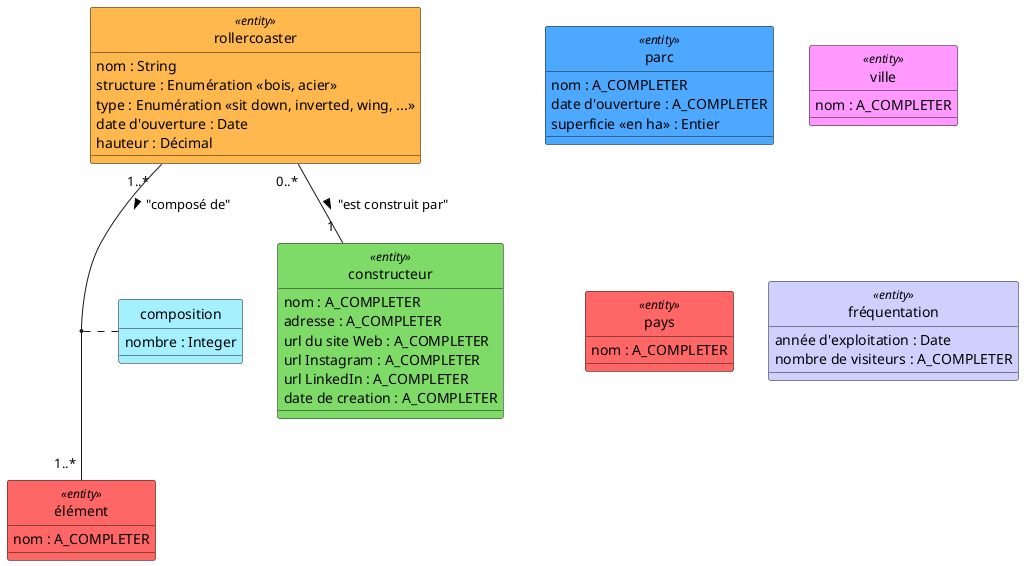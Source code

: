 @startuml

' Masquer les cercles dans les classes
hide circle 

' ---------------------------
'   Définition des entités 
' ---------------------------

entity "rollercoaster"  as rollercoaster <<entity>> #FFB84D {    
    nom : String
    structure : Enumération <<bois, acier>>
    type : Enumération <<sit down, inverted, wing, ...>>
    date d'ouverture : Date
    hauteur : Décimal
}

entity "constructeur" as constructeur <<entity>> #7FDB67 {    
    nom : A_COMPLETER
    adresse : A_COMPLETER
    url du site Web : A_COMPLETER
    url Instagram : A_COMPLETER
    url LinkedIn : A_COMPLETER
    date de creation : A_COMPLETER
}

entity "parc" as parc <<entity>> #4DA8FF {    
    nom : A_COMPLETER
    date d'ouverture : A_COMPLETER
    superficie <<en ha>> : Entier
}

entity "ville" as ville <<entity>> #FF99FF {   
    nom : A_COMPLETER
}

entity "pays" as pays <<entity>> #FF6666 {   
    nom : A_COMPLETER
}

entity "élément" as element <<entity>> #FF6666 {    
    nom : A_COMPLETER
}

entity "fréquentation" as frequentation <<entity>> #D0D0FF {    
    année d'exploitation : Date
    nombre de visiteurs : A_COMPLETER
}

' -------------------------------
'   Associations (relations)
' -------------------------------

' Un constructeur PEUT NE PAS AVOIR comme PLUSIEURS de rollercoaster, mais avoir d'autres types d'attractions
' Un rollercoaster est obligatoirement construit par UN constructeurs.
rollercoaster  " 0..* "--" 1 " constructeur :  "est construit par" >

' Un rollercoaster est localisé dans UN parc et un parc peut avoir AUCUN ou PLUSIEURS rollercoasters
' A COMPLETER LA RELATION

' Un constructeur est localisé dans UNE ville, une ville peut avoir AUCUN ou PLUSIEURS constructeurs
' A COMPLETER LA RELATION

' Un parc d'attractions est  localisé dans UNE ville, une ville peut avoir AUCUN ou PLUSIEURS parcs d'attractions
' A COMPLETER LA RELATION

' Un parc n'a pas encore de fréquentation avant la fin de sa 1ère année d'exploitation
' Ensuite un par aura PLUSIEURS fréquentations (une par année d'exploitation.)
' Une fréquentation est en relation avec UN parc pour UNE année.
' A COMPLETER LA RELATION

' Une ville à UN unique pays, un pays à UNE ou plusieurs villes
' A COMPLETER LA RELATION


' Un rollercoaster est composé de PLUSIEURS ELEMENTS et un élément peut se trouver dans PLUSIEURS rollercosters
' Un élément peut également avoir un NOMBRE D'OCCURRENCES supérieur à 1 dans un rollercoaster
rollercoaster " 1..* " -- " 1..* " element : "composé de" >
(rollercoaster, element ) . composition
class "composition" as composition #A4F0FF {
    nombre : Integer
}


@enduml
